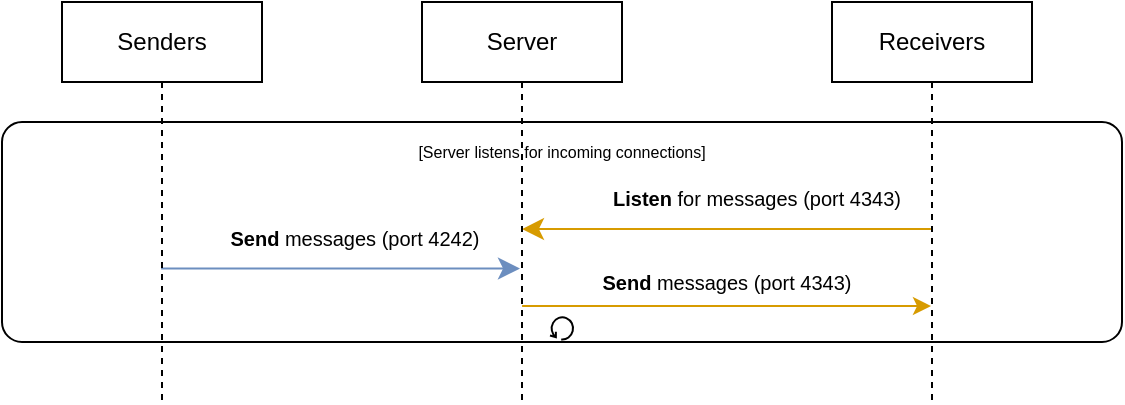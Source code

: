 <mxfile version="24.8.3">
  <diagram name="Page-1" id="2YBvvXClWsGukQMizWep">
    <mxGraphModel dx="613" dy="391" grid="1" gridSize="10" guides="1" tooltips="1" connect="1" arrows="1" fold="1" page="1" pageScale="1" pageWidth="850" pageHeight="1100" math="0" shadow="0">
      <root>
        <mxCell id="0" />
        <mxCell id="1" parent="0" />
        <mxCell id="O-nYpdjl7usXiDVYikd6-12" value="&lt;font style=&quot;font-size: 8px;&quot;&gt;[Server listens for incoming connections]&lt;/font&gt;" style="points=[[0.25,0,0],[0.5,0,0],[0.75,0,0],[1,0.25,0],[1,0.5,0],[1,0.75,0],[0.75,1,0],[0.5,1,0],[0.25,1,0],[0,0.75,0],[0,0.5,0],[0,0.25,0]];shape=mxgraph.bpmn.task;whiteSpace=wrap;rectStyle=rounded;size=10;html=1;container=1;expand=0;collapsible=0;taskMarker=abstract;isLoopStandard=1;top=1;verticalAlign=top;horizontal=1;" vertex="1" parent="1">
          <mxGeometry x="10" y="100" width="560" height="110" as="geometry" />
        </mxCell>
        <mxCell id="O-nYpdjl7usXiDVYikd6-17" value="" style="edgeStyle=segmentEdgeStyle;endArrow=classic;html=1;curved=0;rounded=0;endSize=8;startSize=8;sourcePerimeterSpacing=0;targetPerimeterSpacing=0;fontColor=#007FFF;fillColor=#dae8fc;strokeColor=#6c8ebf;" edge="1" parent="O-nYpdjl7usXiDVYikd6-12">
          <mxGeometry width="100" relative="1" as="geometry">
            <mxPoint x="79.556" y="73.281" as="sourcePoint" />
            <mxPoint x="259" y="73.276" as="targetPoint" />
            <Array as="points">
              <mxPoint x="199.5" y="73.276" />
              <mxPoint x="199.5" y="73.276" />
            </Array>
          </mxGeometry>
        </mxCell>
        <mxCell id="O-nYpdjl7usXiDVYikd6-18" value="&lt;span style=&quot;font-size: 10px;&quot;&gt;&lt;b&gt;Send&lt;/b&gt;&amp;nbsp;messages (port 4242)&lt;/span&gt;" style="edgeLabel;html=1;align=center;verticalAlign=middle;resizable=0;points=[];" vertex="1" connectable="0" parent="O-nYpdjl7usXiDVYikd6-17">
          <mxGeometry x="-0.04" relative="1" as="geometry">
            <mxPoint x="10" y="-16" as="offset" />
          </mxGeometry>
        </mxCell>
        <mxCell id="O-nYpdjl7usXiDVYikd6-54" value="" style="edgeStyle=segmentEdgeStyle;endArrow=classic;html=1;curved=0;rounded=0;endSize=8;startSize=8;sourcePerimeterSpacing=0;targetPerimeterSpacing=0;fillColor=#ffe6cc;strokeColor=#d79b00;" edge="1" parent="O-nYpdjl7usXiDVYikd6-12">
          <mxGeometry width="100" relative="1" as="geometry">
            <mxPoint x="464.42" y="53.521" as="sourcePoint" />
            <mxPoint x="259.976" y="53.521" as="targetPoint" />
            <Array as="points" />
          </mxGeometry>
        </mxCell>
        <mxCell id="O-nYpdjl7usXiDVYikd6-55" value="&lt;span style=&quot;font-size: 10px;&quot;&gt;&lt;b&gt;Listen&lt;/b&gt;&amp;nbsp;for messages (port 4343)&lt;/span&gt;" style="edgeLabel;html=1;align=center;verticalAlign=middle;resizable=0;points=[];" vertex="1" connectable="0" parent="O-nYpdjl7usXiDVYikd6-54">
          <mxGeometry x="-0.04" relative="1" as="geometry">
            <mxPoint x="10" y="-16" as="offset" />
          </mxGeometry>
        </mxCell>
        <mxCell id="aM9ryv3xv72pqoxQDRHE-1" value="Senders" style="shape=umlLifeline;perimeter=lifelinePerimeter;whiteSpace=wrap;html=1;container=0;dropTarget=0;collapsible=0;recursiveResize=0;outlineConnect=0;portConstraint=eastwest;newEdgeStyle={&quot;edgeStyle&quot;:&quot;elbowEdgeStyle&quot;,&quot;elbow&quot;:&quot;vertical&quot;,&quot;curved&quot;:0,&quot;rounded&quot;:0};" parent="1" vertex="1">
          <mxGeometry x="40" y="40" width="100" height="200" as="geometry" />
        </mxCell>
        <mxCell id="aM9ryv3xv72pqoxQDRHE-5" value="Server" style="shape=umlLifeline;perimeter=lifelinePerimeter;whiteSpace=wrap;html=1;container=0;dropTarget=0;collapsible=0;recursiveResize=0;outlineConnect=0;portConstraint=eastwest;newEdgeStyle={&quot;edgeStyle&quot;:&quot;elbowEdgeStyle&quot;,&quot;elbow&quot;:&quot;vertical&quot;,&quot;curved&quot;:0,&quot;rounded&quot;:0};" parent="1" vertex="1">
          <mxGeometry x="220" y="40" width="100" height="200" as="geometry" />
        </mxCell>
        <mxCell id="O-nYpdjl7usXiDVYikd6-1" value="Receivers" style="shape=umlLifeline;perimeter=lifelinePerimeter;whiteSpace=wrap;html=1;container=0;dropTarget=0;collapsible=0;recursiveResize=0;outlineConnect=0;portConstraint=eastwest;newEdgeStyle={&quot;edgeStyle&quot;:&quot;elbowEdgeStyle&quot;,&quot;elbow&quot;:&quot;vertical&quot;,&quot;curved&quot;:0,&quot;rounded&quot;:0};" vertex="1" parent="1">
          <mxGeometry x="425" y="40" width="100" height="200" as="geometry" />
        </mxCell>
        <mxCell id="O-nYpdjl7usXiDVYikd6-60" value="&lt;font size=&quot;1&quot;&gt;&lt;b&gt;Send&lt;/b&gt;&amp;nbsp;messages (port 4343)&lt;/font&gt;" style="edgeStyle=none;orthogonalLoop=1;jettySize=auto;html=1;rounded=0;fillColor=#ffe6cc;strokeColor=#d79b00;" edge="1" parent="1">
          <mxGeometry y="12" width="100" relative="1" as="geometry">
            <mxPoint x="270.056" y="192" as="sourcePoint" />
            <mxPoint x="474.5" y="192" as="targetPoint" />
            <Array as="points" />
            <mxPoint as="offset" />
          </mxGeometry>
        </mxCell>
      </root>
    </mxGraphModel>
  </diagram>
</mxfile>
